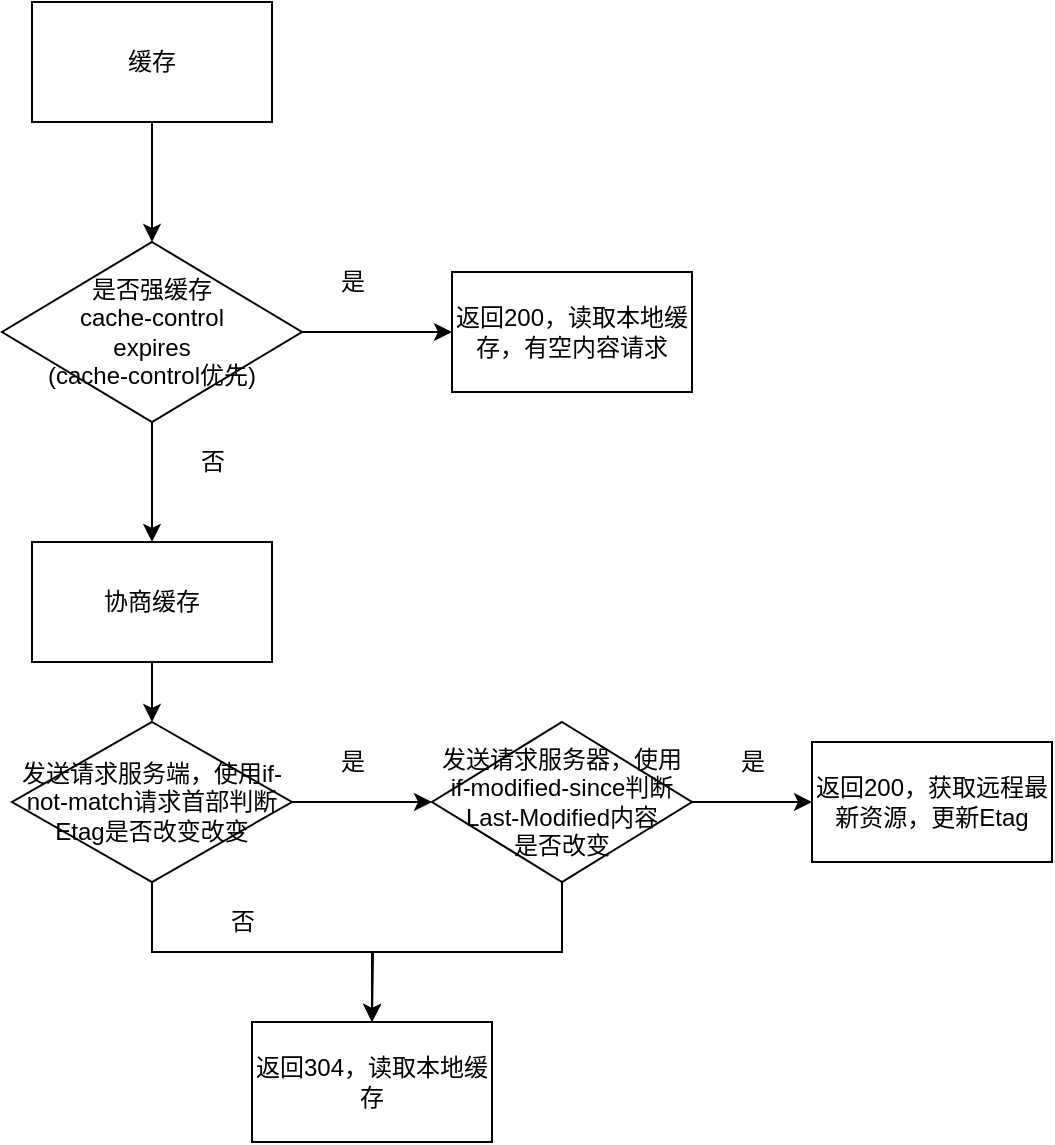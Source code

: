 <mxfile version="14.6.1" type="github">
  <diagram id="JzH0cD8IqDB-JwEDU39q" name="Page-1">
    <mxGraphModel dx="558" dy="736" grid="1" gridSize="10" guides="1" tooltips="1" connect="1" arrows="1" fold="1" page="1" pageScale="1" pageWidth="827" pageHeight="1169" math="0" shadow="0">
      <root>
        <mxCell id="0" />
        <mxCell id="1" parent="0" />
        <mxCell id="mofUgr8IY_09yKF336l1-3" style="edgeStyle=orthogonalEdgeStyle;rounded=0;orthogonalLoop=1;jettySize=auto;html=1;exitX=0.5;exitY=1;exitDx=0;exitDy=0;" edge="1" parent="1" source="mofUgr8IY_09yKF336l1-1">
          <mxGeometry relative="1" as="geometry">
            <mxPoint x="190" y="320" as="targetPoint" />
          </mxGeometry>
        </mxCell>
        <mxCell id="mofUgr8IY_09yKF336l1-1" value="缓存" style="rounded=0;whiteSpace=wrap;html=1;" vertex="1" parent="1">
          <mxGeometry x="130" y="200" width="120" height="60" as="geometry" />
        </mxCell>
        <mxCell id="mofUgr8IY_09yKF336l1-6" style="edgeStyle=orthogonalEdgeStyle;rounded=0;orthogonalLoop=1;jettySize=auto;html=1;exitX=1;exitY=0.5;exitDx=0;exitDy=0;entryX=0;entryY=0.5;entryDx=0;entryDy=0;" edge="1" parent="1" source="mofUgr8IY_09yKF336l1-2" target="mofUgr8IY_09yKF336l1-5">
          <mxGeometry relative="1" as="geometry" />
        </mxCell>
        <mxCell id="mofUgr8IY_09yKF336l1-8" style="edgeStyle=orthogonalEdgeStyle;rounded=0;orthogonalLoop=1;jettySize=auto;html=1;" edge="1" parent="1" source="mofUgr8IY_09yKF336l1-2">
          <mxGeometry relative="1" as="geometry">
            <mxPoint x="190" y="470" as="targetPoint" />
          </mxGeometry>
        </mxCell>
        <mxCell id="mofUgr8IY_09yKF336l1-2" value="是否强缓存&lt;br&gt;cache-control&lt;br&gt;expires&lt;br&gt;(cache-control优先)" style="rhombus;whiteSpace=wrap;html=1;" vertex="1" parent="1">
          <mxGeometry x="115" y="320" width="150" height="90" as="geometry" />
        </mxCell>
        <mxCell id="mofUgr8IY_09yKF336l1-5" value="返回200，读取本地缓存，有空内容请求" style="rounded=0;whiteSpace=wrap;html=1;" vertex="1" parent="1">
          <mxGeometry x="340" y="335" width="120" height="60" as="geometry" />
        </mxCell>
        <mxCell id="mofUgr8IY_09yKF336l1-7" value="是" style="text;html=1;align=center;verticalAlign=middle;resizable=0;points=[];autosize=1;strokeColor=none;" vertex="1" parent="1">
          <mxGeometry x="275" y="330" width="30" height="20" as="geometry" />
        </mxCell>
        <mxCell id="mofUgr8IY_09yKF336l1-11" style="edgeStyle=orthogonalEdgeStyle;rounded=0;orthogonalLoop=1;jettySize=auto;html=1;exitX=0.5;exitY=1;exitDx=0;exitDy=0;" edge="1" parent="1" source="mofUgr8IY_09yKF336l1-9" target="mofUgr8IY_09yKF336l1-12">
          <mxGeometry relative="1" as="geometry">
            <mxPoint x="190" y="590" as="targetPoint" />
          </mxGeometry>
        </mxCell>
        <mxCell id="mofUgr8IY_09yKF336l1-9" value="协商缓存" style="rounded=0;whiteSpace=wrap;html=1;" vertex="1" parent="1">
          <mxGeometry x="130" y="470" width="120" height="60" as="geometry" />
        </mxCell>
        <mxCell id="mofUgr8IY_09yKF336l1-10" value="否" style="text;html=1;align=center;verticalAlign=middle;resizable=0;points=[];autosize=1;strokeColor=none;" vertex="1" parent="1">
          <mxGeometry x="205" y="420" width="30" height="20" as="geometry" />
        </mxCell>
        <mxCell id="mofUgr8IY_09yKF336l1-13" style="edgeStyle=orthogonalEdgeStyle;rounded=0;orthogonalLoop=1;jettySize=auto;html=1;exitX=1;exitY=0.5;exitDx=0;exitDy=0;" edge="1" parent="1" source="mofUgr8IY_09yKF336l1-12">
          <mxGeometry relative="1" as="geometry">
            <mxPoint x="330" y="600" as="targetPoint" />
          </mxGeometry>
        </mxCell>
        <mxCell id="mofUgr8IY_09yKF336l1-16" style="edgeStyle=orthogonalEdgeStyle;rounded=0;orthogonalLoop=1;jettySize=auto;html=1;exitX=0.5;exitY=1;exitDx=0;exitDy=0;" edge="1" parent="1" source="mofUgr8IY_09yKF336l1-12">
          <mxGeometry relative="1" as="geometry">
            <mxPoint x="300" y="710" as="targetPoint" />
          </mxGeometry>
        </mxCell>
        <mxCell id="mofUgr8IY_09yKF336l1-12" value="发送请求服务端，使用if-not-match请求首部判断&lt;br&gt;Etag是否改变改变" style="rhombus;whiteSpace=wrap;html=1;" vertex="1" parent="1">
          <mxGeometry x="120" y="560" width="140" height="80" as="geometry" />
        </mxCell>
        <mxCell id="mofUgr8IY_09yKF336l1-14" value="是" style="text;html=1;align=center;verticalAlign=middle;resizable=0;points=[];autosize=1;strokeColor=none;" vertex="1" parent="1">
          <mxGeometry x="275" y="570" width="30" height="20" as="geometry" />
        </mxCell>
        <mxCell id="mofUgr8IY_09yKF336l1-19" style="edgeStyle=orthogonalEdgeStyle;rounded=0;orthogonalLoop=1;jettySize=auto;html=1;exitX=1;exitY=0.5;exitDx=0;exitDy=0;" edge="1" parent="1" source="mofUgr8IY_09yKF336l1-15">
          <mxGeometry relative="1" as="geometry">
            <mxPoint x="520" y="600" as="targetPoint" />
          </mxGeometry>
        </mxCell>
        <mxCell id="mofUgr8IY_09yKF336l1-25" value="" style="edgeStyle=orthogonalEdgeStyle;rounded=0;orthogonalLoop=1;jettySize=auto;html=1;" edge="1" parent="1" source="mofUgr8IY_09yKF336l1-15" target="mofUgr8IY_09yKF336l1-18">
          <mxGeometry relative="1" as="geometry" />
        </mxCell>
        <mxCell id="mofUgr8IY_09yKF336l1-15" value="发送请求服务器，使用if-modified-since判断Last-Modified内容&lt;br&gt;是否改变" style="rhombus;whiteSpace=wrap;html=1;" vertex="1" parent="1">
          <mxGeometry x="330" y="560" width="130" height="80" as="geometry" />
        </mxCell>
        <mxCell id="mofUgr8IY_09yKF336l1-17" value="否&lt;br&gt;" style="text;html=1;align=center;verticalAlign=middle;resizable=0;points=[];autosize=1;strokeColor=none;" vertex="1" parent="1">
          <mxGeometry x="220" y="650" width="30" height="20" as="geometry" />
        </mxCell>
        <mxCell id="mofUgr8IY_09yKF336l1-18" value="返回304，读取本地缓存" style="rounded=0;whiteSpace=wrap;html=1;" vertex="1" parent="1">
          <mxGeometry x="240" y="710" width="120" height="60" as="geometry" />
        </mxCell>
        <mxCell id="mofUgr8IY_09yKF336l1-20" value="是" style="text;html=1;align=center;verticalAlign=middle;resizable=0;points=[];autosize=1;strokeColor=none;" vertex="1" parent="1">
          <mxGeometry x="475" y="570" width="30" height="20" as="geometry" />
        </mxCell>
        <mxCell id="mofUgr8IY_09yKF336l1-28" value="返回200，获取远程最新资源，更新Etag" style="rounded=0;whiteSpace=wrap;html=1;" vertex="1" parent="1">
          <mxGeometry x="520" y="570" width="120" height="60" as="geometry" />
        </mxCell>
      </root>
    </mxGraphModel>
  </diagram>
</mxfile>

